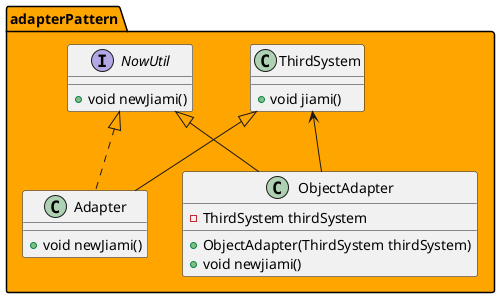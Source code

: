 @startuml

package "adapterPattern" as adapter #orange{
class ThirdSystem{
+void jiami()
}

interface NowUtil{
+void newJiami()
}

/'类适配器'/
class Adapter{
+void newJiami()
/'{
     jiami()
}'/
}

/'对象适配器'/
class ObjectAdapter{
 -ThirdSystem thirdSystem
 + ObjectAdapter(ThirdSystem thirdSystem)
 +void newjiami()
 /' {
   thirdSystem.jiami()
   }'/


}

NowUtil<|--ObjectAdapter
ThirdSystem<--ObjectAdapter


ThirdSystem <|--Adapter
NowUtil <|..Adapter
}

@enduml